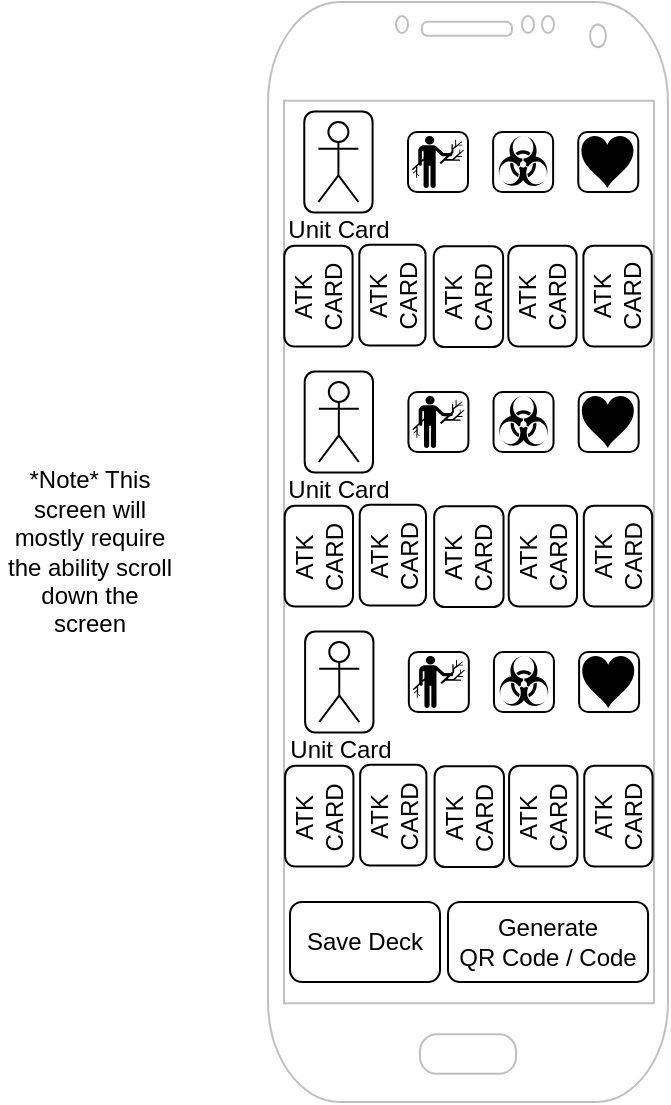 <mxfile version="13.7.7" type="device"><diagram id="sVuCtpa3kLciOnwmctRe" name="Page-1"><mxGraphModel dx="1422" dy="791" grid="1" gridSize="10" guides="1" tooltips="1" connect="1" arrows="1" fold="1" page="1" pageScale="1" pageWidth="850" pageHeight="1100" math="0" shadow="0"><root><mxCell id="0"/><mxCell id="1" parent="0"/><mxCell id="yJZsBMN9hzrRpQ2PAHXf-1" value="" style="verticalLabelPosition=bottom;verticalAlign=top;html=1;shadow=0;dashed=0;strokeWidth=1;shape=mxgraph.android.phone2;strokeColor=#c0c0c0;" vertex="1" parent="1"><mxGeometry x="325" y="120" width="200" height="550" as="geometry"/></mxCell><mxCell id="yJZsBMN9hzrRpQ2PAHXf-2" value="" style="rounded=1;whiteSpace=wrap;html=1;" vertex="1" parent="1"><mxGeometry x="395" y="185" width="30" height="30" as="geometry"/></mxCell><mxCell id="yJZsBMN9hzrRpQ2PAHXf-3" value="" style="rounded=1;whiteSpace=wrap;html=1;" vertex="1" parent="1"><mxGeometry x="437.56" y="185" width="30" height="30" as="geometry"/></mxCell><mxCell id="yJZsBMN9hzrRpQ2PAHXf-4" value="" style="rounded=1;whiteSpace=wrap;html=1;" vertex="1" parent="1"><mxGeometry x="480.13" y="185" width="30" height="30" as="geometry"/></mxCell><mxCell id="yJZsBMN9hzrRpQ2PAHXf-5" value="" style="shape=mxgraph.signs.healthcare.heart_2;html=1;pointerEvents=1;fillColor=#000000;strokeColor=none;verticalLabelPosition=bottom;verticalAlign=top;align=center;" vertex="1" parent="1"><mxGeometry x="481.7" y="187" width="26" height="26" as="geometry"/></mxCell><mxCell id="yJZsBMN9hzrRpQ2PAHXf-6" value="" style="shape=mxgraph.signs.safety.biohazard;html=1;pointerEvents=1;fillColor=#000000;strokeColor=none;verticalLabelPosition=bottom;verticalAlign=top;align=center;" vertex="1" parent="1"><mxGeometry x="439.56" y="187" width="26" height="26" as="geometry"/></mxCell><mxCell id="yJZsBMN9hzrRpQ2PAHXf-7" value="" style="shape=mxgraph.signs.sports.wood_gathering;html=1;pointerEvents=1;fillColor=#000000;strokeColor=none;verticalLabelPosition=bottom;verticalAlign=top;align=center;" vertex="1" parent="1"><mxGeometry x="397" y="187" width="26" height="26" as="geometry"/></mxCell><mxCell id="yJZsBMN9hzrRpQ2PAHXf-8" value="&lt;div&gt;ATK&lt;/div&gt;&lt;div&gt;CARD&lt;br&gt;&lt;/div&gt;" style="rounded=1;whiteSpace=wrap;html=1;rotation=-90;" vertex="1" parent="1"><mxGeometry x="400" y="250.0" width="50.43" height="34.68" as="geometry"/></mxCell><mxCell id="yJZsBMN9hzrRpQ2PAHXf-9" value="ATK&lt;br&gt;CARD" style="rounded=1;whiteSpace=wrap;html=1;rotation=-90;" vertex="1" parent="1"><mxGeometry x="437" y="250" width="50.43" height="34.16" as="geometry"/></mxCell><mxCell id="yJZsBMN9hzrRpQ2PAHXf-10" value="&lt;div&gt;ATK&lt;/div&gt;&lt;div&gt;CARD&lt;/div&gt;" style="rounded=1;whiteSpace=wrap;html=1;rotation=-90;" vertex="1" parent="1"><mxGeometry x="474.57" y="250.0" width="50.43" height="34.16" as="geometry"/></mxCell><mxCell id="yJZsBMN9hzrRpQ2PAHXf-11" value="&lt;div&gt;ATK&lt;/div&gt;&lt;div&gt;CARD&lt;br&gt;&lt;/div&gt;" style="rounded=1;whiteSpace=wrap;html=1;rotation=-90;" vertex="1" parent="1"><mxGeometry x="325.0" y="250.0" width="50.43" height="34.16" as="geometry"/></mxCell><mxCell id="yJZsBMN9hzrRpQ2PAHXf-12" value="&lt;div&gt;ATK&lt;/div&gt;&lt;div&gt;CARD&lt;br&gt;&lt;/div&gt;" style="rounded=1;whiteSpace=wrap;html=1;rotation=-90;" vertex="1" parent="1"><mxGeometry x="362" y="250.0" width="50.43" height="33.12" as="geometry"/></mxCell><mxCell id="yJZsBMN9hzrRpQ2PAHXf-13" value="" style="rounded=1;whiteSpace=wrap;html=1;rotation=-90;" vertex="1" parent="1"><mxGeometry x="335" y="182.92" width="50.43" height="34.16" as="geometry"/></mxCell><mxCell id="yJZsBMN9hzrRpQ2PAHXf-14" value="Unit Card" style="shape=umlActor;verticalLabelPosition=bottom;verticalAlign=top;html=1;outlineConnect=0;" vertex="1" parent="1"><mxGeometry x="350.21" y="180" width="20" height="40" as="geometry"/></mxCell><mxCell id="yJZsBMN9hzrRpQ2PAHXf-16" value="" style="rounded=1;whiteSpace=wrap;html=1;" vertex="1" parent="1"><mxGeometry x="395.21" y="315" width="30" height="30" as="geometry"/></mxCell><mxCell id="yJZsBMN9hzrRpQ2PAHXf-17" value="" style="rounded=1;whiteSpace=wrap;html=1;" vertex="1" parent="1"><mxGeometry x="437.77" y="315" width="30" height="30" as="geometry"/></mxCell><mxCell id="yJZsBMN9hzrRpQ2PAHXf-18" value="" style="rounded=1;whiteSpace=wrap;html=1;" vertex="1" parent="1"><mxGeometry x="480.34" y="315" width="30" height="30" as="geometry"/></mxCell><mxCell id="yJZsBMN9hzrRpQ2PAHXf-19" value="" style="shape=mxgraph.signs.healthcare.heart_2;html=1;pointerEvents=1;fillColor=#000000;strokeColor=none;verticalLabelPosition=bottom;verticalAlign=top;align=center;" vertex="1" parent="1"><mxGeometry x="481.91" y="317" width="26" height="26" as="geometry"/></mxCell><mxCell id="yJZsBMN9hzrRpQ2PAHXf-20" value="" style="shape=mxgraph.signs.safety.biohazard;html=1;pointerEvents=1;fillColor=#000000;strokeColor=none;verticalLabelPosition=bottom;verticalAlign=top;align=center;" vertex="1" parent="1"><mxGeometry x="439.77" y="317" width="26" height="26" as="geometry"/></mxCell><mxCell id="yJZsBMN9hzrRpQ2PAHXf-21" value="" style="shape=mxgraph.signs.sports.wood_gathering;html=1;pointerEvents=1;fillColor=#000000;strokeColor=none;verticalLabelPosition=bottom;verticalAlign=top;align=center;" vertex="1" parent="1"><mxGeometry x="397.21" y="317" width="26" height="26" as="geometry"/></mxCell><mxCell id="yJZsBMN9hzrRpQ2PAHXf-22" value="&lt;div&gt;ATK&lt;/div&gt;&lt;div&gt;CARD&lt;br&gt;&lt;/div&gt;" style="rounded=1;whiteSpace=wrap;html=1;rotation=-90;" vertex="1" parent="1"><mxGeometry x="400.21" y="380.0" width="50.43" height="34.68" as="geometry"/></mxCell><mxCell id="yJZsBMN9hzrRpQ2PAHXf-23" value="ATK&lt;br&gt;CARD" style="rounded=1;whiteSpace=wrap;html=1;rotation=-90;" vertex="1" parent="1"><mxGeometry x="437.21" y="380" width="50.43" height="34.16" as="geometry"/></mxCell><mxCell id="yJZsBMN9hzrRpQ2PAHXf-24" value="&lt;div&gt;ATK&lt;/div&gt;&lt;div&gt;CARD&lt;/div&gt;" style="rounded=1;whiteSpace=wrap;html=1;rotation=-90;" vertex="1" parent="1"><mxGeometry x="474.78" y="380.0" width="50.43" height="34.16" as="geometry"/></mxCell><mxCell id="yJZsBMN9hzrRpQ2PAHXf-25" value="&lt;div&gt;ATK&lt;/div&gt;&lt;div&gt;CARD&lt;br&gt;&lt;/div&gt;" style="rounded=1;whiteSpace=wrap;html=1;rotation=-90;" vertex="1" parent="1"><mxGeometry x="325.21" y="380.0" width="50.43" height="34.16" as="geometry"/></mxCell><mxCell id="yJZsBMN9hzrRpQ2PAHXf-26" value="&lt;div&gt;ATK&lt;/div&gt;&lt;div&gt;CARD&lt;br&gt;&lt;/div&gt;" style="rounded=1;whiteSpace=wrap;html=1;rotation=-90;" vertex="1" parent="1"><mxGeometry x="362.21" y="380.0" width="50.43" height="33.12" as="geometry"/></mxCell><mxCell id="yJZsBMN9hzrRpQ2PAHXf-27" value="" style="rounded=1;whiteSpace=wrap;html=1;rotation=-90;" vertex="1" parent="1"><mxGeometry x="335.21" y="312.92" width="50.43" height="34.16" as="geometry"/></mxCell><mxCell id="yJZsBMN9hzrRpQ2PAHXf-28" value="Unit Card" style="shape=umlActor;verticalLabelPosition=bottom;verticalAlign=top;html=1;outlineConnect=0;" vertex="1" parent="1"><mxGeometry x="350.42" y="310" width="20" height="40" as="geometry"/></mxCell><mxCell id="yJZsBMN9hzrRpQ2PAHXf-30" value="" style="rounded=1;whiteSpace=wrap;html=1;" vertex="1" parent="1"><mxGeometry x="395.42" y="445" width="30" height="30" as="geometry"/></mxCell><mxCell id="yJZsBMN9hzrRpQ2PAHXf-31" value="" style="rounded=1;whiteSpace=wrap;html=1;" vertex="1" parent="1"><mxGeometry x="437.98" y="445" width="30" height="30" as="geometry"/></mxCell><mxCell id="yJZsBMN9hzrRpQ2PAHXf-32" value="" style="rounded=1;whiteSpace=wrap;html=1;" vertex="1" parent="1"><mxGeometry x="480.55" y="445" width="30" height="30" as="geometry"/></mxCell><mxCell id="yJZsBMN9hzrRpQ2PAHXf-33" value="" style="shape=mxgraph.signs.healthcare.heart_2;html=1;pointerEvents=1;fillColor=#000000;strokeColor=none;verticalLabelPosition=bottom;verticalAlign=top;align=center;" vertex="1" parent="1"><mxGeometry x="482.12" y="447" width="26" height="26" as="geometry"/></mxCell><mxCell id="yJZsBMN9hzrRpQ2PAHXf-34" value="" style="shape=mxgraph.signs.safety.biohazard;html=1;pointerEvents=1;fillColor=#000000;strokeColor=none;verticalLabelPosition=bottom;verticalAlign=top;align=center;" vertex="1" parent="1"><mxGeometry x="439.98" y="447" width="26" height="26" as="geometry"/></mxCell><mxCell id="yJZsBMN9hzrRpQ2PAHXf-35" value="" style="shape=mxgraph.signs.sports.wood_gathering;html=1;pointerEvents=1;fillColor=#000000;strokeColor=none;verticalLabelPosition=bottom;verticalAlign=top;align=center;" vertex="1" parent="1"><mxGeometry x="397.42" y="447" width="26" height="26" as="geometry"/></mxCell><mxCell id="yJZsBMN9hzrRpQ2PAHXf-36" value="&lt;div&gt;ATK&lt;/div&gt;&lt;div&gt;CARD&lt;br&gt;&lt;/div&gt;" style="rounded=1;whiteSpace=wrap;html=1;rotation=-90;" vertex="1" parent="1"><mxGeometry x="400.42" y="510" width="50.43" height="34.68" as="geometry"/></mxCell><mxCell id="yJZsBMN9hzrRpQ2PAHXf-37" value="ATK&lt;br&gt;CARD" style="rounded=1;whiteSpace=wrap;html=1;rotation=-90;" vertex="1" parent="1"><mxGeometry x="437.42" y="510" width="50.43" height="34.16" as="geometry"/></mxCell><mxCell id="yJZsBMN9hzrRpQ2PAHXf-38" value="&lt;div&gt;ATK&lt;/div&gt;&lt;div&gt;CARD&lt;/div&gt;" style="rounded=1;whiteSpace=wrap;html=1;rotation=-90;" vertex="1" parent="1"><mxGeometry x="474.99" y="510" width="50.43" height="34.16" as="geometry"/></mxCell><mxCell id="yJZsBMN9hzrRpQ2PAHXf-39" value="&lt;div&gt;ATK&lt;/div&gt;&lt;div&gt;CARD&lt;br&gt;&lt;/div&gt;" style="rounded=1;whiteSpace=wrap;html=1;rotation=-90;" vertex="1" parent="1"><mxGeometry x="325.42" y="510" width="50.43" height="34.16" as="geometry"/></mxCell><mxCell id="yJZsBMN9hzrRpQ2PAHXf-40" value="&lt;div&gt;ATK&lt;/div&gt;&lt;div&gt;CARD&lt;br&gt;&lt;/div&gt;" style="rounded=1;whiteSpace=wrap;html=1;rotation=-90;" vertex="1" parent="1"><mxGeometry x="362.42" y="510" width="50.43" height="33.12" as="geometry"/></mxCell><mxCell id="yJZsBMN9hzrRpQ2PAHXf-41" value="" style="rounded=1;whiteSpace=wrap;html=1;rotation=-90;" vertex="1" parent="1"><mxGeometry x="335.42" y="442.92" width="50.43" height="34.16" as="geometry"/></mxCell><mxCell id="yJZsBMN9hzrRpQ2PAHXf-42" value="Unit Card" style="shape=umlActor;verticalLabelPosition=bottom;verticalAlign=top;html=1;outlineConnect=0;" vertex="1" parent="1"><mxGeometry x="350.63" y="440" width="20" height="40" as="geometry"/></mxCell><mxCell id="yJZsBMN9hzrRpQ2PAHXf-43" value="Save Deck" style="rounded=1;whiteSpace=wrap;html=1;" vertex="1" parent="1"><mxGeometry x="336" y="570" width="75" height="40" as="geometry"/></mxCell><mxCell id="yJZsBMN9hzrRpQ2PAHXf-44" value="&lt;div&gt;Generate &lt;br&gt;&lt;/div&gt;&lt;div&gt;QR Code / Code&lt;/div&gt;" style="rounded=1;whiteSpace=wrap;html=1;" vertex="1" parent="1"><mxGeometry x="415" y="570" width="100.02" height="40" as="geometry"/></mxCell><mxCell id="yJZsBMN9hzrRpQ2PAHXf-45" value="*Note* This screen will mostly require the ability scroll down the screen " style="text;html=1;strokeColor=none;fillColor=none;align=center;verticalAlign=middle;whiteSpace=wrap;rounded=0;" vertex="1" parent="1"><mxGeometry x="191" y="345" width="90" height="100" as="geometry"/></mxCell></root></mxGraphModel></diagram></mxfile>